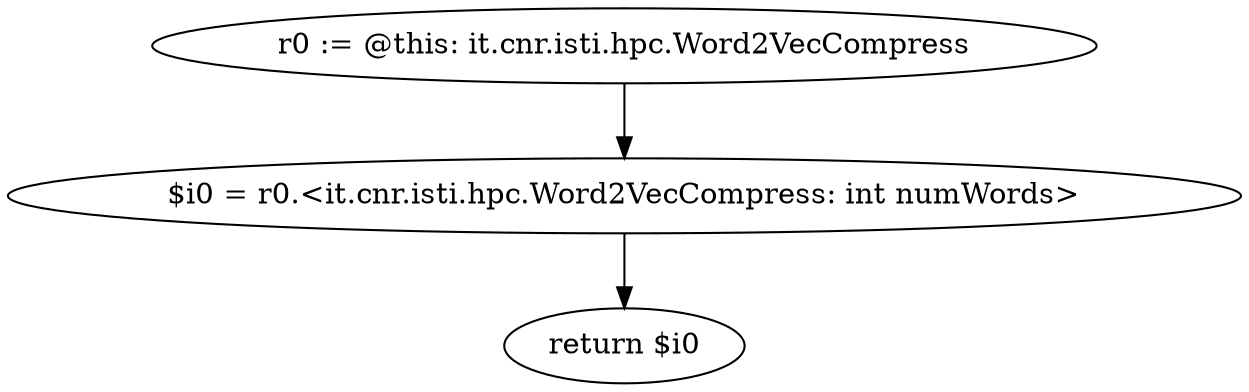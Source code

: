 digraph "unitGraph" {
    "r0 := @this: it.cnr.isti.hpc.Word2VecCompress"
    "$i0 = r0.<it.cnr.isti.hpc.Word2VecCompress: int numWords>"
    "return $i0"
    "r0 := @this: it.cnr.isti.hpc.Word2VecCompress"->"$i0 = r0.<it.cnr.isti.hpc.Word2VecCompress: int numWords>";
    "$i0 = r0.<it.cnr.isti.hpc.Word2VecCompress: int numWords>"->"return $i0";
}
